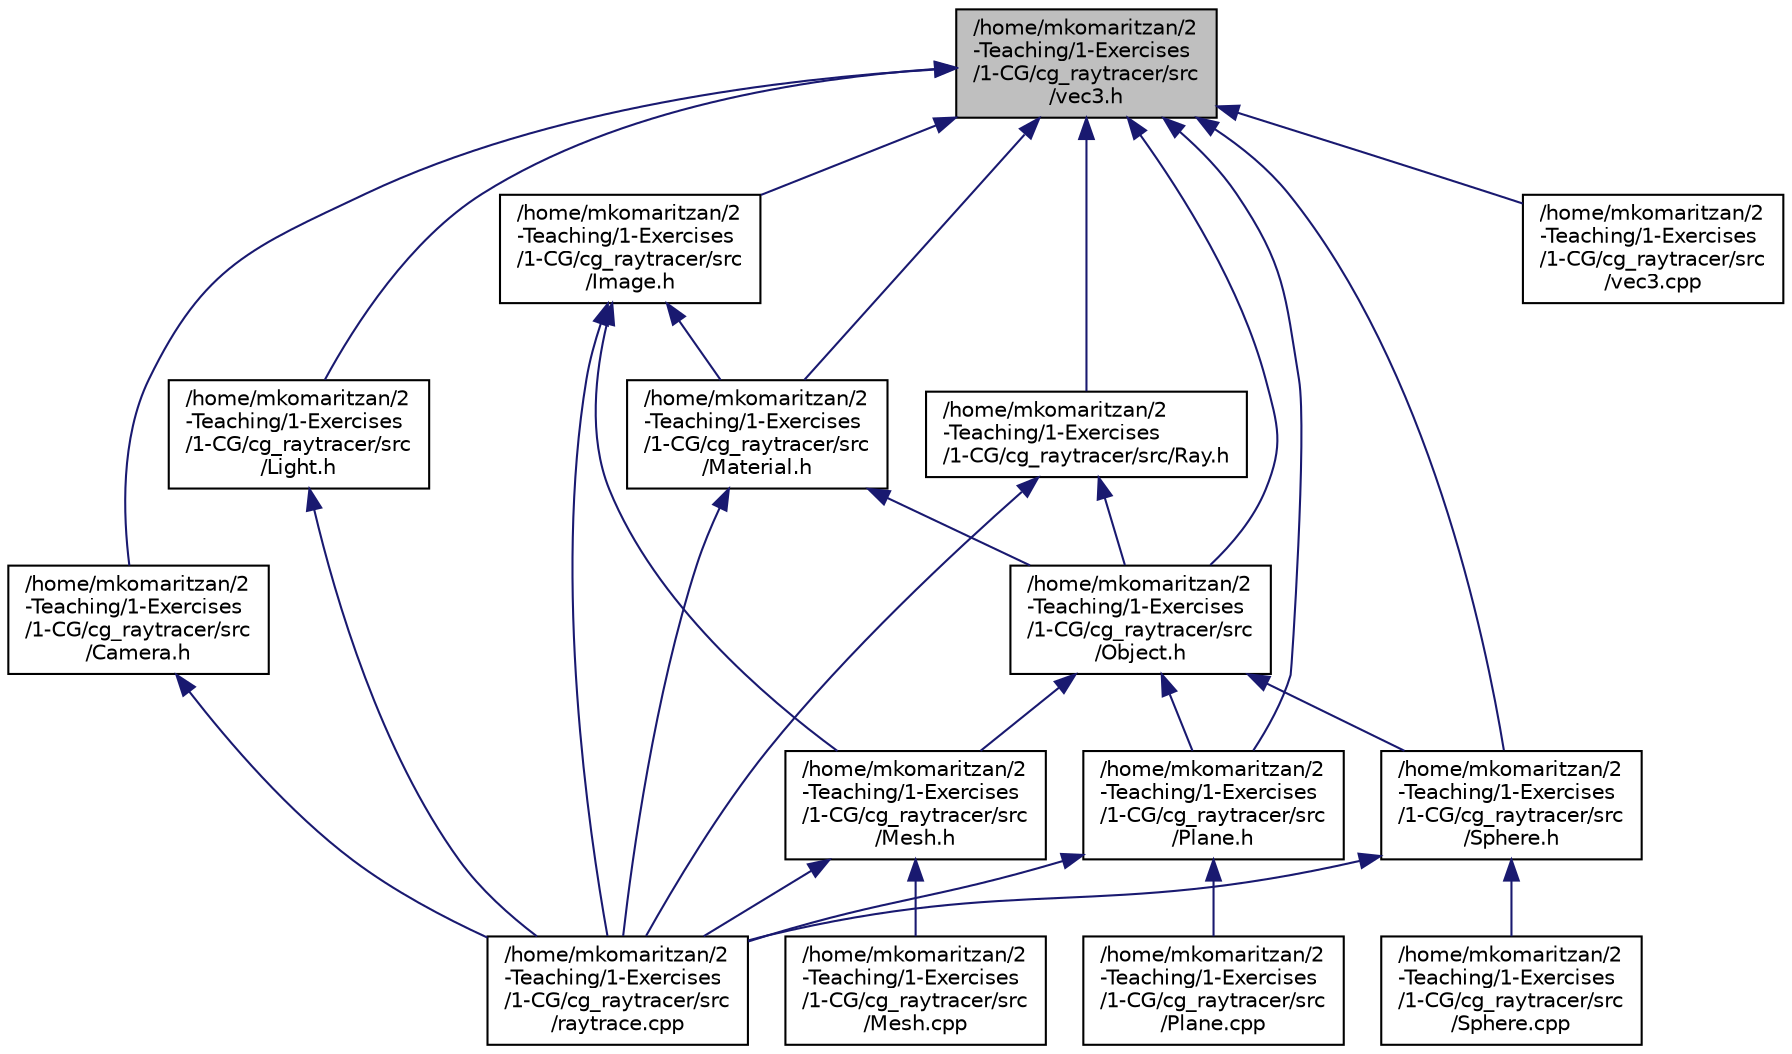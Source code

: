 digraph "/home/mkomaritzan/2-Teaching/1-Exercises/1-CG/cg_raytracer/src/vec3.h"
{
  edge [fontname="Helvetica",fontsize="10",labelfontname="Helvetica",labelfontsize="10"];
  node [fontname="Helvetica",fontsize="10",shape=record];
  Node5 [label="/home/mkomaritzan/2\l-Teaching/1-Exercises\l/1-CG/cg_raytracer/src\l/vec3.h",height=0.2,width=0.4,color="black", fillcolor="grey75", style="filled", fontcolor="black"];
  Node5 -> Node6 [dir="back",color="midnightblue",fontsize="10",style="solid",fontname="Helvetica"];
  Node6 [label="/home/mkomaritzan/2\l-Teaching/1-Exercises\l/1-CG/cg_raytracer/src\l/Camera.h",height=0.2,width=0.4,color="black", fillcolor="white", style="filled",URL="$Camera_8h.html"];
  Node6 -> Node7 [dir="back",color="midnightblue",fontsize="10",style="solid",fontname="Helvetica"];
  Node7 [label="/home/mkomaritzan/2\l-Teaching/1-Exercises\l/1-CG/cg_raytracer/src\l/raytrace.cpp",height=0.2,width=0.4,color="black", fillcolor="white", style="filled",URL="$raytrace_8cpp.html"];
  Node5 -> Node8 [dir="back",color="midnightblue",fontsize="10",style="solid",fontname="Helvetica"];
  Node8 [label="/home/mkomaritzan/2\l-Teaching/1-Exercises\l/1-CG/cg_raytracer/src\l/Image.h",height=0.2,width=0.4,color="black", fillcolor="white", style="filled",URL="$Image_8h.html"];
  Node8 -> Node9 [dir="back",color="midnightblue",fontsize="10",style="solid",fontname="Helvetica"];
  Node9 [label="/home/mkomaritzan/2\l-Teaching/1-Exercises\l/1-CG/cg_raytracer/src\l/Material.h",height=0.2,width=0.4,color="black", fillcolor="white", style="filled",URL="$Material_8h.html"];
  Node9 -> Node10 [dir="back",color="midnightblue",fontsize="10",style="solid",fontname="Helvetica"];
  Node10 [label="/home/mkomaritzan/2\l-Teaching/1-Exercises\l/1-CG/cg_raytracer/src\l/Object.h",height=0.2,width=0.4,color="black", fillcolor="white", style="filled",URL="$Object_8h.html"];
  Node10 -> Node11 [dir="back",color="midnightblue",fontsize="10",style="solid",fontname="Helvetica"];
  Node11 [label="/home/mkomaritzan/2\l-Teaching/1-Exercises\l/1-CG/cg_raytracer/src\l/Mesh.h",height=0.2,width=0.4,color="black", fillcolor="white", style="filled",URL="$Mesh_8h.html"];
  Node11 -> Node12 [dir="back",color="midnightblue",fontsize="10",style="solid",fontname="Helvetica"];
  Node12 [label="/home/mkomaritzan/2\l-Teaching/1-Exercises\l/1-CG/cg_raytracer/src\l/Mesh.cpp",height=0.2,width=0.4,color="black", fillcolor="white", style="filled",URL="$Mesh_8cpp.html"];
  Node11 -> Node7 [dir="back",color="midnightblue",fontsize="10",style="solid",fontname="Helvetica"];
  Node10 -> Node13 [dir="back",color="midnightblue",fontsize="10",style="solid",fontname="Helvetica"];
  Node13 [label="/home/mkomaritzan/2\l-Teaching/1-Exercises\l/1-CG/cg_raytracer/src\l/Plane.h",height=0.2,width=0.4,color="black", fillcolor="white", style="filled",URL="$Plane_8h.html"];
  Node13 -> Node14 [dir="back",color="midnightblue",fontsize="10",style="solid",fontname="Helvetica"];
  Node14 [label="/home/mkomaritzan/2\l-Teaching/1-Exercises\l/1-CG/cg_raytracer/src\l/Plane.cpp",height=0.2,width=0.4,color="black", fillcolor="white", style="filled",URL="$Plane_8cpp.html"];
  Node13 -> Node7 [dir="back",color="midnightblue",fontsize="10",style="solid",fontname="Helvetica"];
  Node10 -> Node15 [dir="back",color="midnightblue",fontsize="10",style="solid",fontname="Helvetica"];
  Node15 [label="/home/mkomaritzan/2\l-Teaching/1-Exercises\l/1-CG/cg_raytracer/src\l/Sphere.h",height=0.2,width=0.4,color="black", fillcolor="white", style="filled",URL="$Sphere_8h.html"];
  Node15 -> Node7 [dir="back",color="midnightblue",fontsize="10",style="solid",fontname="Helvetica"];
  Node15 -> Node16 [dir="back",color="midnightblue",fontsize="10",style="solid",fontname="Helvetica"];
  Node16 [label="/home/mkomaritzan/2\l-Teaching/1-Exercises\l/1-CG/cg_raytracer/src\l/Sphere.cpp",height=0.2,width=0.4,color="black", fillcolor="white", style="filled",URL="$Sphere_8cpp.html"];
  Node9 -> Node7 [dir="back",color="midnightblue",fontsize="10",style="solid",fontname="Helvetica"];
  Node8 -> Node11 [dir="back",color="midnightblue",fontsize="10",style="solid",fontname="Helvetica"];
  Node8 -> Node7 [dir="back",color="midnightblue",fontsize="10",style="solid",fontname="Helvetica"];
  Node5 -> Node17 [dir="back",color="midnightblue",fontsize="10",style="solid",fontname="Helvetica"];
  Node17 [label="/home/mkomaritzan/2\l-Teaching/1-Exercises\l/1-CG/cg_raytracer/src\l/Light.h",height=0.2,width=0.4,color="black", fillcolor="white", style="filled",URL="$Light_8h.html"];
  Node17 -> Node7 [dir="back",color="midnightblue",fontsize="10",style="solid",fontname="Helvetica"];
  Node5 -> Node9 [dir="back",color="midnightblue",fontsize="10",style="solid",fontname="Helvetica"];
  Node5 -> Node18 [dir="back",color="midnightblue",fontsize="10",style="solid",fontname="Helvetica"];
  Node18 [label="/home/mkomaritzan/2\l-Teaching/1-Exercises\l/1-CG/cg_raytracer/src/Ray.h",height=0.2,width=0.4,color="black", fillcolor="white", style="filled",URL="$Ray_8h.html"];
  Node18 -> Node10 [dir="back",color="midnightblue",fontsize="10",style="solid",fontname="Helvetica"];
  Node18 -> Node7 [dir="back",color="midnightblue",fontsize="10",style="solid",fontname="Helvetica"];
  Node5 -> Node10 [dir="back",color="midnightblue",fontsize="10",style="solid",fontname="Helvetica"];
  Node5 -> Node13 [dir="back",color="midnightblue",fontsize="10",style="solid",fontname="Helvetica"];
  Node5 -> Node15 [dir="back",color="midnightblue",fontsize="10",style="solid",fontname="Helvetica"];
  Node5 -> Node19 [dir="back",color="midnightblue",fontsize="10",style="solid",fontname="Helvetica"];
  Node19 [label="/home/mkomaritzan/2\l-Teaching/1-Exercises\l/1-CG/cg_raytracer/src\l/vec3.cpp",height=0.2,width=0.4,color="black", fillcolor="white", style="filled",URL="$vec3_8cpp.html"];
}
